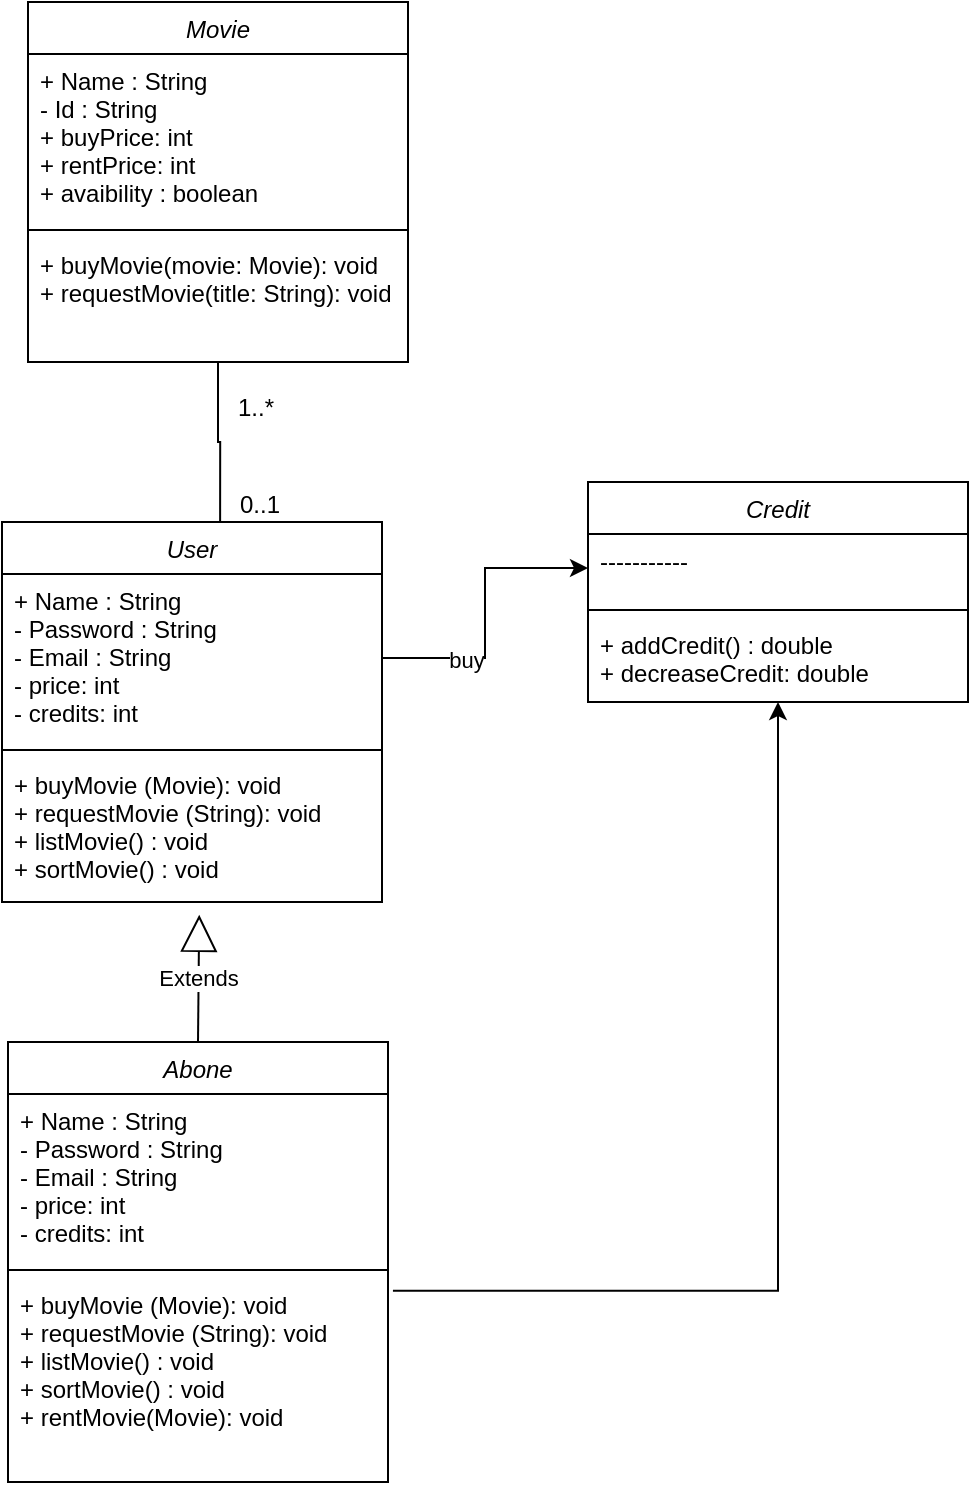 <mxfile version="24.6.4" type="device">
  <diagram id="C5RBs43oDa-KdzZeNtuy" name="Page-1">
    <mxGraphModel dx="1500" dy="5422" grid="1" gridSize="10" guides="1" tooltips="1" connect="1" arrows="1" fold="1" page="1" pageScale="1" pageWidth="827" pageHeight="1169" math="0" shadow="0">
      <root>
        <mxCell id="WIyWlLk6GJQsqaUBKTNV-0" />
        <mxCell id="WIyWlLk6GJQsqaUBKTNV-1" parent="WIyWlLk6GJQsqaUBKTNV-0" />
        <mxCell id="weIGx9b5_TfqDNNftOZR-4" value="User" style="swimlane;fontStyle=2;align=center;verticalAlign=top;childLayout=stackLayout;horizontal=1;startSize=26;horizontalStack=0;resizeParent=1;resizeLast=0;collapsible=1;marginBottom=0;rounded=0;shadow=0;strokeWidth=1;" vertex="1" parent="WIyWlLk6GJQsqaUBKTNV-1">
          <mxGeometry x="297" y="-4400" width="190" height="190" as="geometry">
            <mxRectangle x="230" y="140" width="160" height="26" as="alternateBounds" />
          </mxGeometry>
        </mxCell>
        <mxCell id="weIGx9b5_TfqDNNftOZR-5" value="+ Name : String&#xa;- Password : String&#xa;- Email : String&#xa;- price: int &#xa;- credits: int   &#xa;" style="text;align=left;verticalAlign=top;spacingLeft=4;spacingRight=4;overflow=hidden;rotatable=0;points=[[0,0.5],[1,0.5]];portConstraint=eastwest;" vertex="1" parent="weIGx9b5_TfqDNNftOZR-4">
          <mxGeometry y="26" width="190" height="84" as="geometry" />
        </mxCell>
        <mxCell id="weIGx9b5_TfqDNNftOZR-8" value="" style="line;html=1;strokeWidth=1;align=left;verticalAlign=middle;spacingTop=-1;spacingLeft=3;spacingRight=3;rotatable=0;labelPosition=right;points=[];portConstraint=eastwest;" vertex="1" parent="weIGx9b5_TfqDNNftOZR-4">
          <mxGeometry y="110" width="190" height="8" as="geometry" />
        </mxCell>
        <mxCell id="weIGx9b5_TfqDNNftOZR-9" value="+ buyMovie (Movie): void&#xa;+ requestMovie (String): void&#xa;+ listMovie() : void&#xa;+ sortMovie() : void" style="text;align=left;verticalAlign=top;spacingLeft=4;spacingRight=4;overflow=hidden;rotatable=0;points=[[0,0.5],[1,0.5]];portConstraint=eastwest;" vertex="1" parent="weIGx9b5_TfqDNNftOZR-4">
          <mxGeometry y="118" width="190" height="72" as="geometry" />
        </mxCell>
        <mxCell id="weIGx9b5_TfqDNNftOZR-10" value="0..1" style="resizable=0;align=left;verticalAlign=bottom;labelBackgroundColor=none;fontSize=12;" connectable="0" vertex="1" parent="WIyWlLk6GJQsqaUBKTNV-1">
          <mxGeometry x="414" y="-4400" as="geometry" />
        </mxCell>
        <mxCell id="weIGx9b5_TfqDNNftOZR-11" value="Abone" style="swimlane;fontStyle=2;align=center;verticalAlign=top;childLayout=stackLayout;horizontal=1;startSize=26;horizontalStack=0;resizeParent=1;resizeLast=0;collapsible=1;marginBottom=0;rounded=0;shadow=0;strokeWidth=1;" vertex="1" parent="WIyWlLk6GJQsqaUBKTNV-1">
          <mxGeometry x="300" y="-4140" width="190" height="220" as="geometry">
            <mxRectangle x="230" y="140" width="160" height="26" as="alternateBounds" />
          </mxGeometry>
        </mxCell>
        <mxCell id="weIGx9b5_TfqDNNftOZR-12" value="+ Name : String&#xa;- Password : String&#xa;- Email : String&#xa;- price: int &#xa;- credits: int   &#xa;" style="text;align=left;verticalAlign=top;spacingLeft=4;spacingRight=4;overflow=hidden;rotatable=0;points=[[0,0.5],[1,0.5]];portConstraint=eastwest;" vertex="1" parent="weIGx9b5_TfqDNNftOZR-11">
          <mxGeometry y="26" width="190" height="84" as="geometry" />
        </mxCell>
        <mxCell id="weIGx9b5_TfqDNNftOZR-13" value="" style="line;html=1;strokeWidth=1;align=left;verticalAlign=middle;spacingTop=-1;spacingLeft=3;spacingRight=3;rotatable=0;labelPosition=right;points=[];portConstraint=eastwest;" vertex="1" parent="weIGx9b5_TfqDNNftOZR-11">
          <mxGeometry y="110" width="190" height="8" as="geometry" />
        </mxCell>
        <mxCell id="weIGx9b5_TfqDNNftOZR-14" value="+ buyMovie (Movie): void&#xa;+ requestMovie (String): void&#xa;+ listMovie() : void&#xa;+ sortMovie() : void&#xa;+ rentMovie(Movie): void " style="text;align=left;verticalAlign=top;spacingLeft=4;spacingRight=4;overflow=hidden;rotatable=0;points=[[0,0.5],[1,0.5]];portConstraint=eastwest;" vertex="1" parent="weIGx9b5_TfqDNNftOZR-11">
          <mxGeometry y="118" width="190" height="82" as="geometry" />
        </mxCell>
        <mxCell id="weIGx9b5_TfqDNNftOZR-19" value="Movie" style="swimlane;fontStyle=2;align=center;verticalAlign=top;childLayout=stackLayout;horizontal=1;startSize=26;horizontalStack=0;resizeParent=1;resizeLast=0;collapsible=1;marginBottom=0;rounded=0;shadow=0;strokeWidth=1;" vertex="1" parent="WIyWlLk6GJQsqaUBKTNV-1">
          <mxGeometry x="310" y="-4660" width="190" height="180" as="geometry">
            <mxRectangle x="230" y="140" width="160" height="26" as="alternateBounds" />
          </mxGeometry>
        </mxCell>
        <mxCell id="weIGx9b5_TfqDNNftOZR-20" value="+ Name : String&#xa;- Id : String&#xa;+ buyPrice: int &#xa;+ rentPrice: int&#xa;+ avaibility : boolean" style="text;align=left;verticalAlign=top;spacingLeft=4;spacingRight=4;overflow=hidden;rotatable=0;points=[[0,0.5],[1,0.5]];portConstraint=eastwest;" vertex="1" parent="weIGx9b5_TfqDNNftOZR-19">
          <mxGeometry y="26" width="190" height="84" as="geometry" />
        </mxCell>
        <mxCell id="weIGx9b5_TfqDNNftOZR-21" value="" style="line;html=1;strokeWidth=1;align=left;verticalAlign=middle;spacingTop=-1;spacingLeft=3;spacingRight=3;rotatable=0;labelPosition=right;points=[];portConstraint=eastwest;" vertex="1" parent="weIGx9b5_TfqDNNftOZR-19">
          <mxGeometry y="110" width="190" height="8" as="geometry" />
        </mxCell>
        <mxCell id="weIGx9b5_TfqDNNftOZR-22" value="+ buyMovie(movie: Movie): void&#xa;+ requestMovie(title: String): void " style="text;align=left;verticalAlign=top;spacingLeft=4;spacingRight=4;overflow=hidden;rotatable=0;points=[[0,0.5],[1,0.5]];portConstraint=eastwest;" vertex="1" parent="weIGx9b5_TfqDNNftOZR-19">
          <mxGeometry y="118" width="190" height="52" as="geometry" />
        </mxCell>
        <mxCell id="weIGx9b5_TfqDNNftOZR-24" value="Credit" style="swimlane;fontStyle=2;align=center;verticalAlign=top;childLayout=stackLayout;horizontal=1;startSize=26;horizontalStack=0;resizeParent=1;resizeLast=0;collapsible=1;marginBottom=0;rounded=0;shadow=0;strokeWidth=1;" vertex="1" parent="WIyWlLk6GJQsqaUBKTNV-1">
          <mxGeometry x="590" y="-4420" width="190" height="110" as="geometry">
            <mxRectangle x="230" y="140" width="160" height="26" as="alternateBounds" />
          </mxGeometry>
        </mxCell>
        <mxCell id="weIGx9b5_TfqDNNftOZR-25" value="-----------" style="text;align=left;verticalAlign=top;spacingLeft=4;spacingRight=4;overflow=hidden;rotatable=0;points=[[0,0.5],[1,0.5]];portConstraint=eastwest;" vertex="1" parent="weIGx9b5_TfqDNNftOZR-24">
          <mxGeometry y="26" width="190" height="34" as="geometry" />
        </mxCell>
        <mxCell id="weIGx9b5_TfqDNNftOZR-26" value="" style="line;html=1;strokeWidth=1;align=left;verticalAlign=middle;spacingTop=-1;spacingLeft=3;spacingRight=3;rotatable=0;labelPosition=right;points=[];portConstraint=eastwest;" vertex="1" parent="weIGx9b5_TfqDNNftOZR-24">
          <mxGeometry y="60" width="190" height="8" as="geometry" />
        </mxCell>
        <mxCell id="weIGx9b5_TfqDNNftOZR-27" value="+ addCredit() : double&#xa;+ decreaseCredit: double" style="text;align=left;verticalAlign=top;spacingLeft=4;spacingRight=4;overflow=hidden;rotatable=0;points=[[0,0.5],[1,0.5]];portConstraint=eastwest;" vertex="1" parent="weIGx9b5_TfqDNNftOZR-24">
          <mxGeometry y="68" width="190" height="42" as="geometry" />
        </mxCell>
        <mxCell id="weIGx9b5_TfqDNNftOZR-28" style="edgeStyle=orthogonalEdgeStyle;rounded=0;orthogonalLoop=1;jettySize=auto;html=1;exitX=1;exitY=0.5;exitDx=0;exitDy=0;" edge="1" parent="WIyWlLk6GJQsqaUBKTNV-1" source="weIGx9b5_TfqDNNftOZR-5" target="weIGx9b5_TfqDNNftOZR-25">
          <mxGeometry relative="1" as="geometry" />
        </mxCell>
        <mxCell id="weIGx9b5_TfqDNNftOZR-29" value="buy" style="edgeLabel;html=1;align=center;verticalAlign=middle;resizable=0;points=[];" vertex="1" connectable="0" parent="weIGx9b5_TfqDNNftOZR-28">
          <mxGeometry x="-0.435" y="-1" relative="1" as="geometry">
            <mxPoint as="offset" />
          </mxGeometry>
        </mxCell>
        <mxCell id="weIGx9b5_TfqDNNftOZR-30" value="" style="endArrow=none;html=1;edgeStyle=orthogonalEdgeStyle;rounded=0;exitX=0.5;exitY=1;exitDx=0;exitDy=0;entryX=0.574;entryY=-0.002;entryDx=0;entryDy=0;entryPerimeter=0;" edge="1" parent="WIyWlLk6GJQsqaUBKTNV-1" source="weIGx9b5_TfqDNNftOZR-19" target="weIGx9b5_TfqDNNftOZR-4">
          <mxGeometry relative="1" as="geometry">
            <mxPoint x="330" y="-4390" as="sourcePoint" />
            <mxPoint x="490" y="-4390" as="targetPoint" />
          </mxGeometry>
        </mxCell>
        <mxCell id="weIGx9b5_TfqDNNftOZR-34" value="1..&lt;span class=&quot;hljs-emphasis&quot;&gt;*&lt;/span&gt;" style="text;strokeColor=none;align=center;fillColor=none;html=1;verticalAlign=middle;whiteSpace=wrap;rounded=0;" vertex="1" parent="WIyWlLk6GJQsqaUBKTNV-1">
          <mxGeometry x="414" y="-4468" width="20" height="21" as="geometry" />
        </mxCell>
        <mxCell id="weIGx9b5_TfqDNNftOZR-38" value="Extends" style="endArrow=block;endSize=16;endFill=0;html=1;rounded=0;entryX=0.519;entryY=1.089;entryDx=0;entryDy=0;entryPerimeter=0;exitX=0.5;exitY=0;exitDx=0;exitDy=0;" edge="1" parent="WIyWlLk6GJQsqaUBKTNV-1" source="weIGx9b5_TfqDNNftOZR-11" target="weIGx9b5_TfqDNNftOZR-9">
          <mxGeometry width="160" relative="1" as="geometry">
            <mxPoint x="70" y="-4160" as="sourcePoint" />
            <mxPoint x="230" y="-4160" as="targetPoint" />
          </mxGeometry>
        </mxCell>
        <mxCell id="weIGx9b5_TfqDNNftOZR-39" style="edgeStyle=orthogonalEdgeStyle;rounded=0;orthogonalLoop=1;jettySize=auto;html=1;exitX=1.013;exitY=0.078;exitDx=0;exitDy=0;exitPerimeter=0;" edge="1" parent="WIyWlLk6GJQsqaUBKTNV-1" source="weIGx9b5_TfqDNNftOZR-14" target="weIGx9b5_TfqDNNftOZR-24">
          <mxGeometry relative="1" as="geometry" />
        </mxCell>
      </root>
    </mxGraphModel>
  </diagram>
</mxfile>
